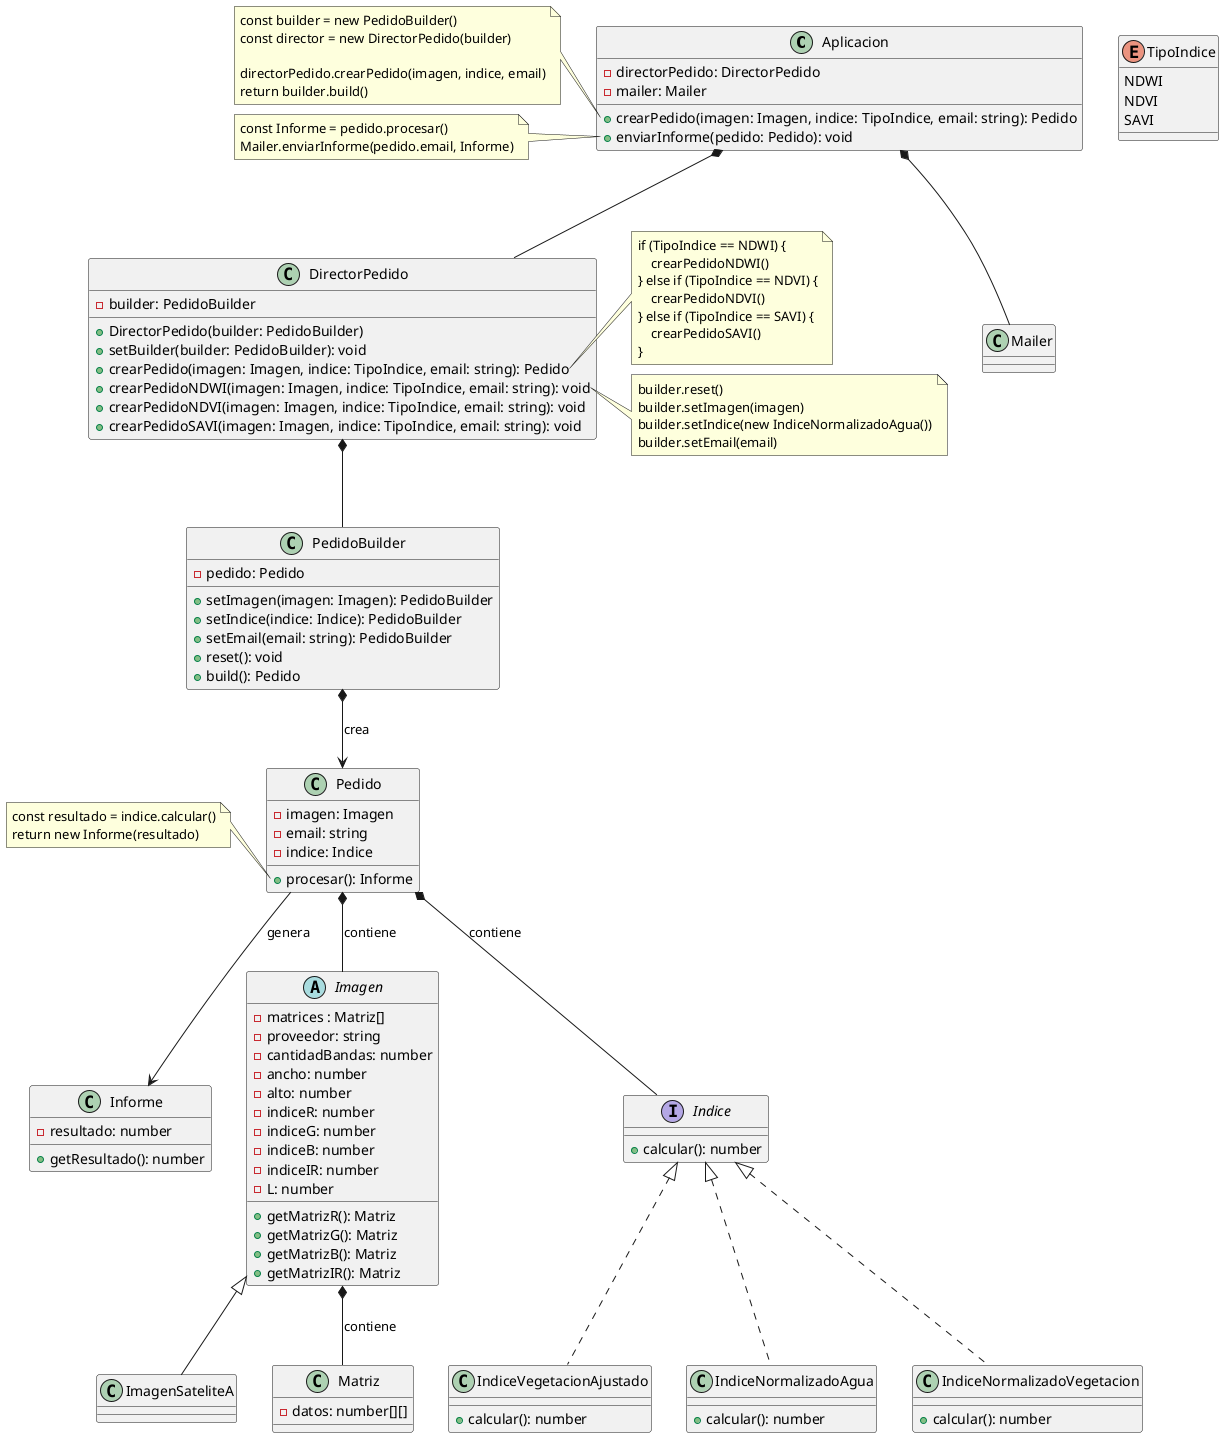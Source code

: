 @startuml


class Aplicacion {
    - directorPedido: DirectorPedido
    - mailer: Mailer

    + crearPedido(imagen: Imagen, indice: TipoIndice, email: string): Pedido
    + enviarInforme(pedido: Pedido): void
}

note left of Aplicacion::crearPedido
    const builder = new PedidoBuilder()
    const director = new DirectorPedido(builder)

    directorPedido.crearPedido(imagen, indice, email)
    return builder.build()
end note

note left of Aplicacion::enviarInforme
    const Informe = pedido.procesar()
    Mailer.enviarInforme(pedido.email, Informe)
end note

class DirectorPedido {
    - builder: PedidoBuilder

    + DirectorPedido(builder: PedidoBuilder)
    + setBuilder(builder: PedidoBuilder): void
    + crearPedido(imagen: Imagen, indice: TipoIndice, email: string): Pedido
    + crearPedidoNDWI(imagen: Imagen, indice: TipoIndice, email: string): void
    + crearPedidoNDVI(imagen: Imagen, indice: TipoIndice, email: string): void
    + crearPedidoSAVI(imagen: Imagen, indice: TipoIndice, email: string): void
}

note left of DirectorPedido::crearPedido
    if (TipoIndice == NDWI) {
        crearPedidoNDWI()
    } else if (TipoIndice == NDVI) {
        crearPedidoNDVI()
    } else if (TipoIndice == SAVI) {
        crearPedidoSAVI()
    }
end note

note left of DirectorPedido::crearPedidoNDWI
    builder.reset()
    builder.setImagen(imagen)
    builder.setIndice(new IndiceNormalizadoAgua())
    builder.setEmail(email)
end note

class PedidoBuilder {
    - pedido: Pedido

    + setImagen(imagen: Imagen): PedidoBuilder
    + setIndice(indice: Indice): PedidoBuilder
    + setEmail(email: string): PedidoBuilder
    + reset(): void
    + build(): Pedido
}

class Pedido {
    - imagen: Imagen
    - email: string
    - indice: Indice

    + procesar(): Informe
}

note left of Pedido::procesar
    const resultado = indice.calcular()
    return new Informe(resultado)
end note

class Informe {
    - resultado: number

    + getResultado(): number
}

enum TipoIndice {
    NDWI
    NDVI
    SAVI
}

abstract class Imagen {
    - matrices : Matriz[]
    - proveedor: string
    - cantidadBandas: number
    - ancho: number
    - alto: number
    - indiceR: number
    - indiceG: number
    - indiceB: number
    - indiceIR: number
    - L: number

    + getMatrizR(): Matriz
    + getMatrizG(): Matriz
    + getMatrizB(): Matriz
    + getMatrizIR(): Matriz
}

class Matriz {
    - datos: number[][]
}

class ImagenSateliteA extends Imagen {}

interface Indice {
    + calcular(): number
}

class IndiceNormalizadoAgua implements Indice {
    ' NDWI = (GREEN - IR) / (GREEN + IR)
    + calcular(): number
}
class IndiceNormalizadoVegetacion implements Indice {
    ' NDVI = (IR - RED) / (IR + RED)
    + calcular(): number
}
class IndiceVegetacionAjustado implements Indice{
    ' SAVI = ((IR - RED) / (IR + RED + L)) * (1 + L)
    + calcular(): number
}

' RELACIONES
Pedido *-- Imagen : contiene
Pedido *-- Indice : contiene
Imagen *-- Matriz : contiene
Pedido --> Informe : genera
Aplicacion *-- Mailer
Aplicacion *-- DirectorPedido
DirectorPedido *-- PedidoBuilder
PedidoBuilder *--> Pedido : crea

@enduml